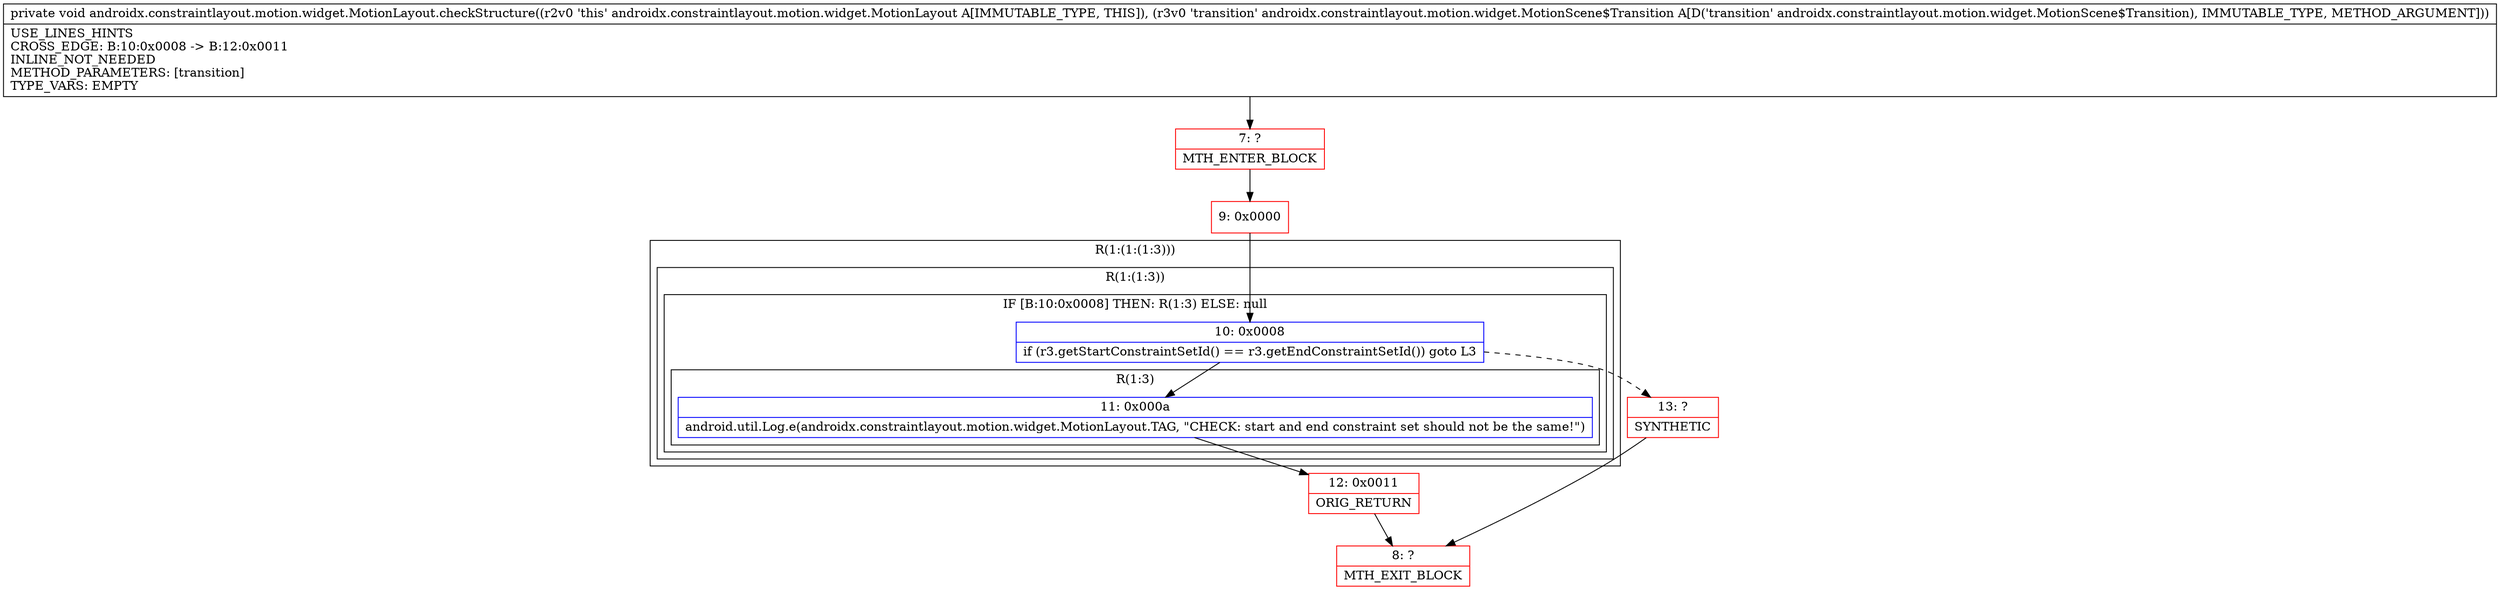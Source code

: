 digraph "CFG forandroidx.constraintlayout.motion.widget.MotionLayout.checkStructure(Landroidx\/constraintlayout\/motion\/widget\/MotionScene$Transition;)V" {
subgraph cluster_Region_651250509 {
label = "R(1:(1:(1:3)))";
node [shape=record,color=blue];
subgraph cluster_Region_2008048250 {
label = "R(1:(1:3))";
node [shape=record,color=blue];
subgraph cluster_IfRegion_1966764975 {
label = "IF [B:10:0x0008] THEN: R(1:3) ELSE: null";
node [shape=record,color=blue];
Node_10 [shape=record,label="{10\:\ 0x0008|if (r3.getStartConstraintSetId() == r3.getEndConstraintSetId()) goto L3\l}"];
subgraph cluster_Region_2062156261 {
label = "R(1:3)";
node [shape=record,color=blue];
Node_11 [shape=record,label="{11\:\ 0x000a|android.util.Log.e(androidx.constraintlayout.motion.widget.MotionLayout.TAG, \"CHECK: start and end constraint set should not be the same!\")\l}"];
}
}
}
}
Node_7 [shape=record,color=red,label="{7\:\ ?|MTH_ENTER_BLOCK\l}"];
Node_9 [shape=record,color=red,label="{9\:\ 0x0000}"];
Node_12 [shape=record,color=red,label="{12\:\ 0x0011|ORIG_RETURN\l}"];
Node_8 [shape=record,color=red,label="{8\:\ ?|MTH_EXIT_BLOCK\l}"];
Node_13 [shape=record,color=red,label="{13\:\ ?|SYNTHETIC\l}"];
MethodNode[shape=record,label="{private void androidx.constraintlayout.motion.widget.MotionLayout.checkStructure((r2v0 'this' androidx.constraintlayout.motion.widget.MotionLayout A[IMMUTABLE_TYPE, THIS]), (r3v0 'transition' androidx.constraintlayout.motion.widget.MotionScene$Transition A[D('transition' androidx.constraintlayout.motion.widget.MotionScene$Transition), IMMUTABLE_TYPE, METHOD_ARGUMENT]))  | USE_LINES_HINTS\lCROSS_EDGE: B:10:0x0008 \-\> B:12:0x0011\lINLINE_NOT_NEEDED\lMETHOD_PARAMETERS: [transition]\lTYPE_VARS: EMPTY\l}"];
MethodNode -> Node_7;Node_10 -> Node_11;
Node_10 -> Node_13[style=dashed];
Node_11 -> Node_12;
Node_7 -> Node_9;
Node_9 -> Node_10;
Node_12 -> Node_8;
Node_13 -> Node_8;
}

